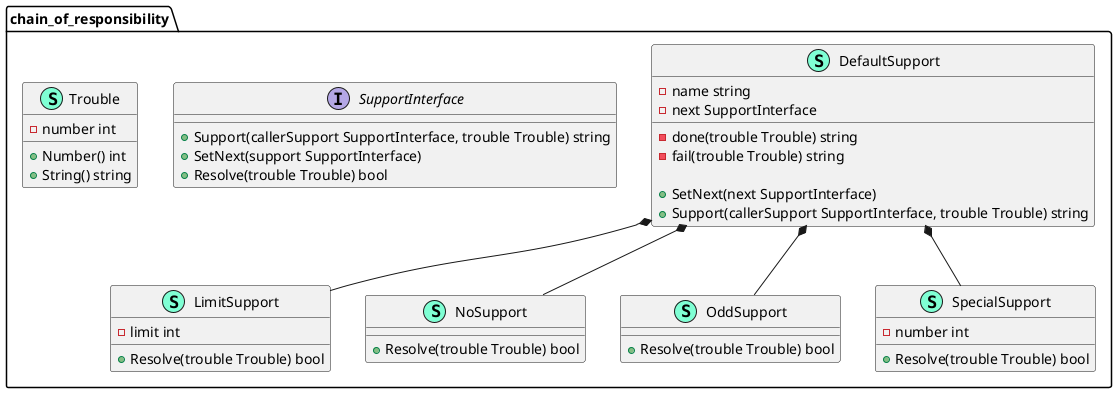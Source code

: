 @startuml
namespace chain_of_responsibility {
    class DefaultSupport << (S,Aquamarine) >> {
        - name string
        - next SupportInterface

        - done(trouble Trouble) string
        - fail(trouble Trouble) string

        + SetNext(next SupportInterface) 
        + Support(callerSupport SupportInterface, trouble Trouble) string

    }
    class LimitSupport << (S,Aquamarine) >> {
        - limit int

        + Resolve(trouble Trouble) bool

    }
    class NoSupport << (S,Aquamarine) >> {
        + Resolve(trouble Trouble) bool

    }
    class OddSupport << (S,Aquamarine) >> {
        + Resolve(trouble Trouble) bool

    }
    class SpecialSupport << (S,Aquamarine) >> {
        - number int

        + Resolve(trouble Trouble) bool

    }
    interface SupportInterface  {
        + Support(callerSupport SupportInterface, trouble Trouble) string
        + SetNext(support SupportInterface) 
        + Resolve(trouble Trouble) bool

    }
    class Trouble << (S,Aquamarine) >> {
        - number int

        + Number() int
        + String() string

    }
}
"chain_of_responsibility.DefaultSupport" *-- "chain_of_responsibility.LimitSupport"
"chain_of_responsibility.DefaultSupport" *-- "chain_of_responsibility.NoSupport"
"chain_of_responsibility.DefaultSupport" *-- "chain_of_responsibility.OddSupport"
"chain_of_responsibility.DefaultSupport" *-- "chain_of_responsibility.SpecialSupport"


@enduml
